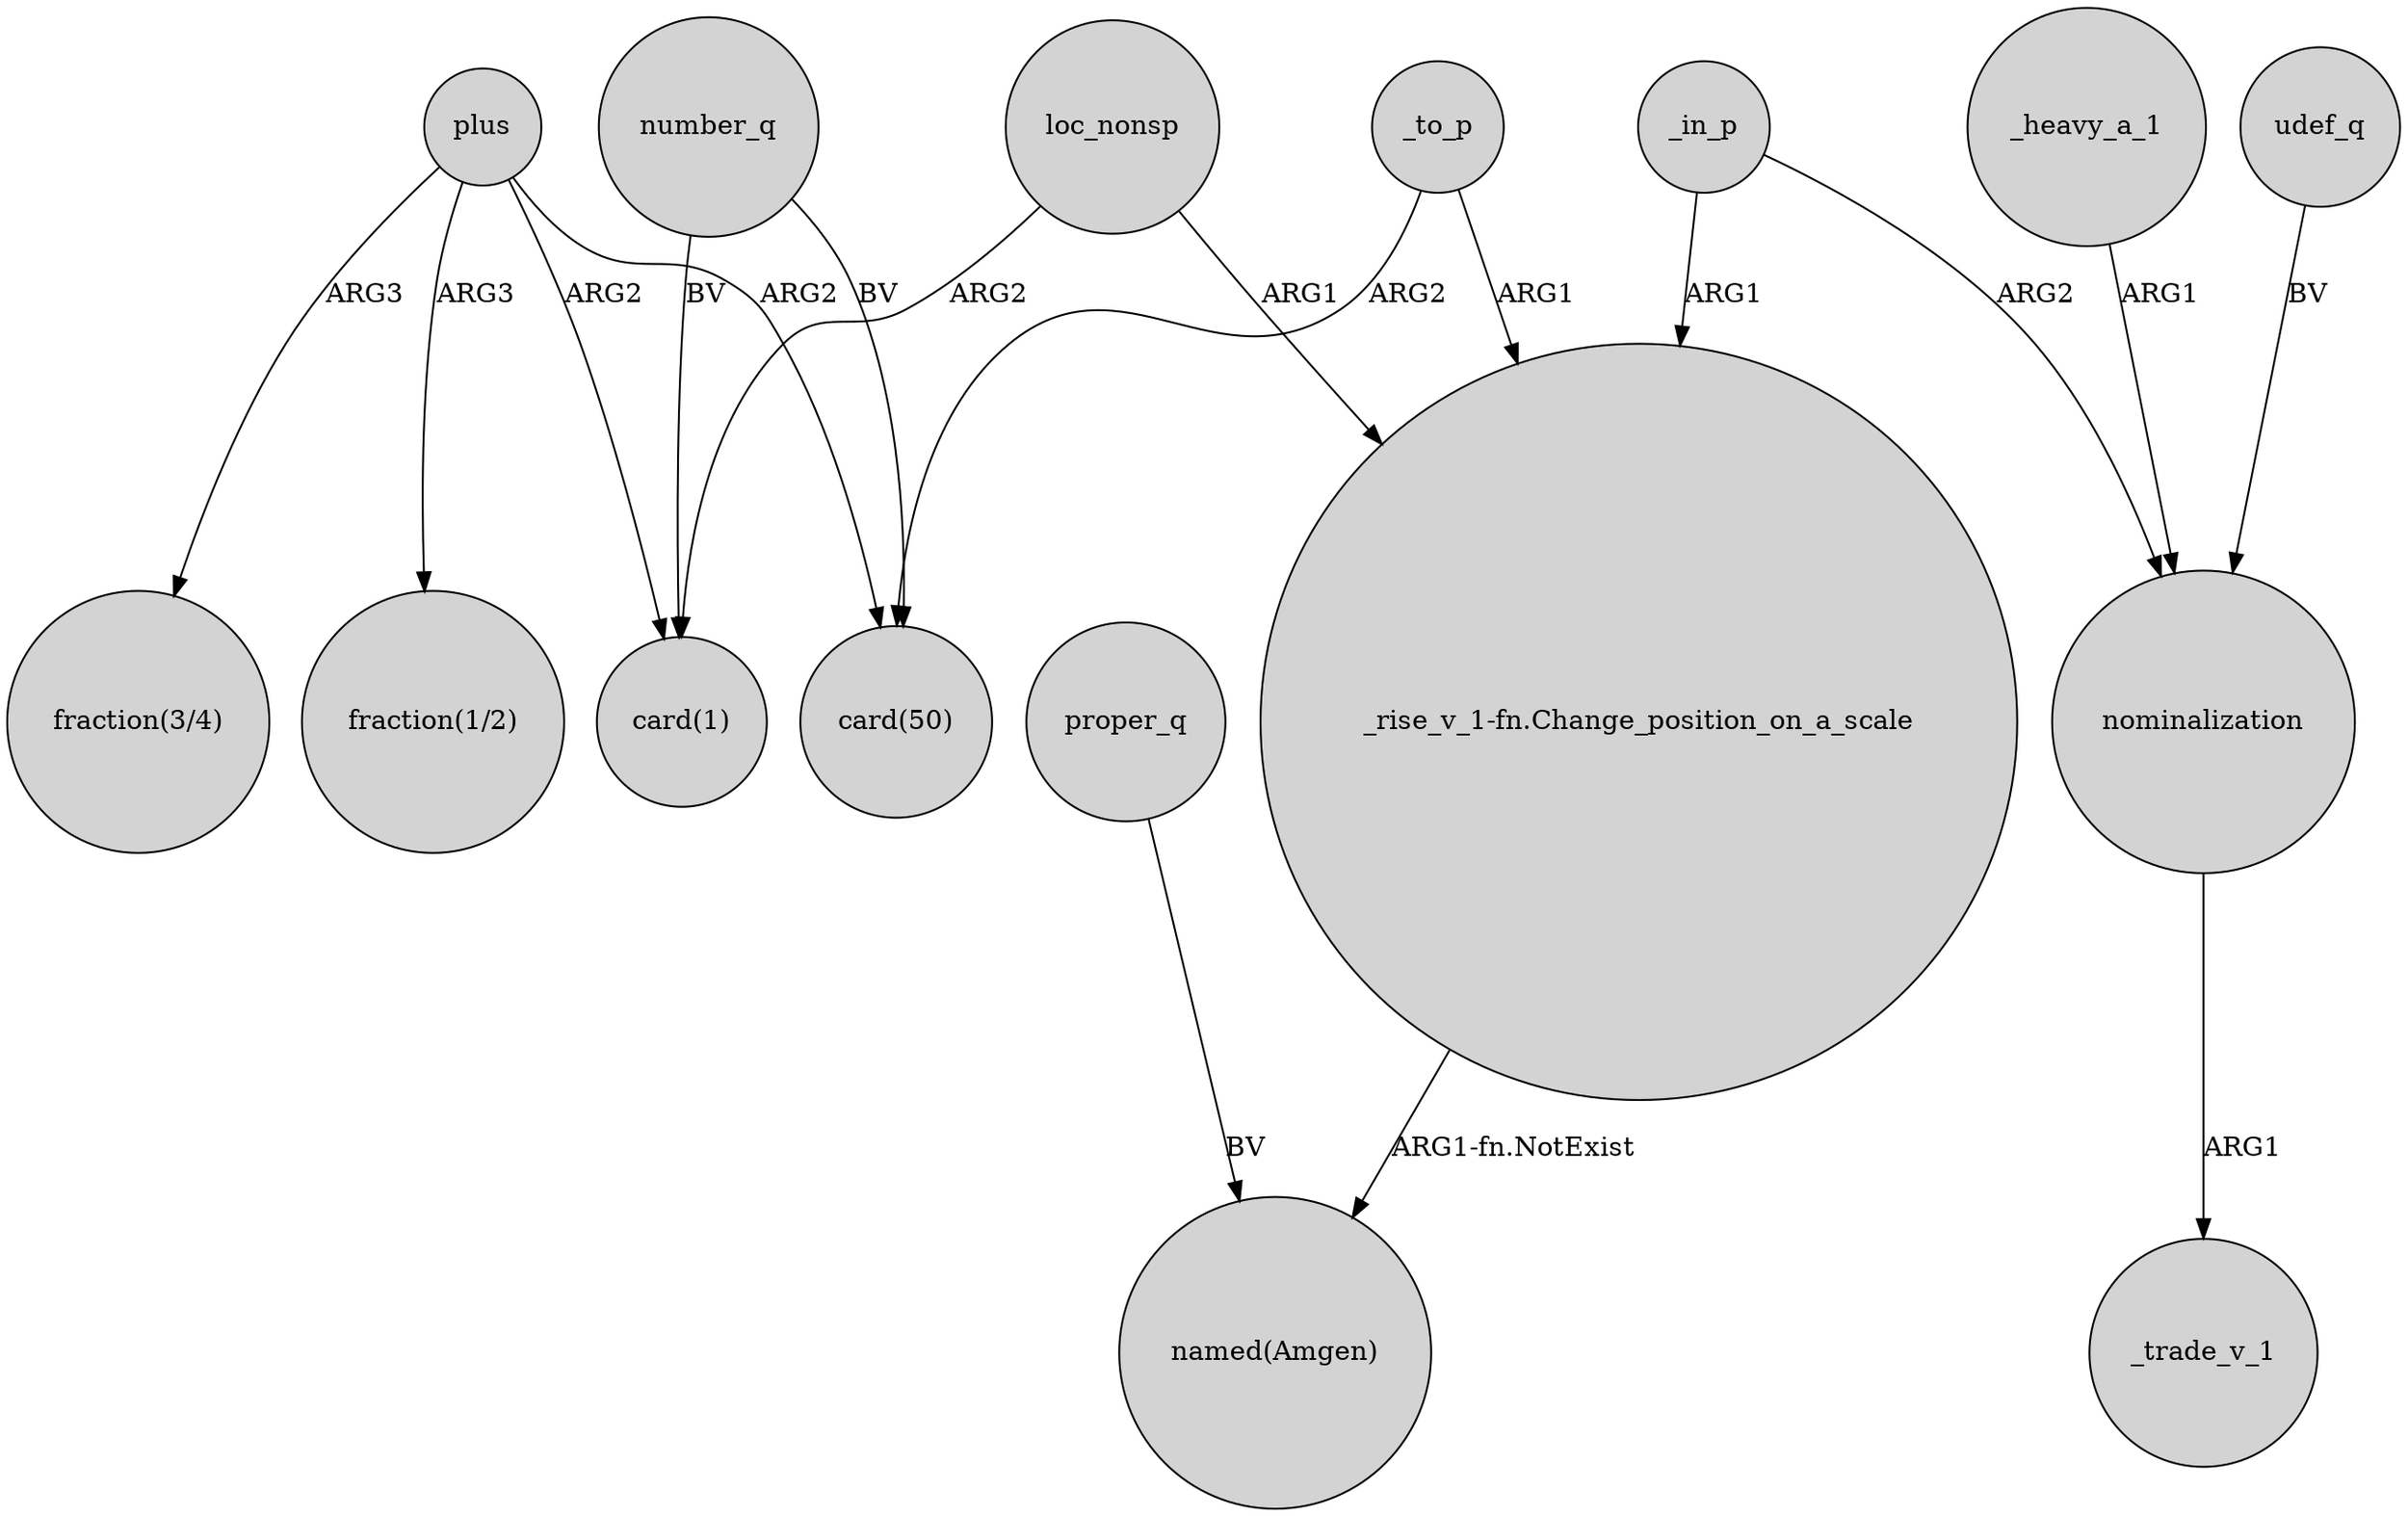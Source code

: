 digraph {
	node [shape=circle style=filled]
	plus -> "card(1)" [label=ARG2]
	number_q -> "card(50)" [label=BV]
	proper_q -> "named(Amgen)" [label=BV]
	loc_nonsp -> "_rise_v_1-fn.Change_position_on_a_scale" [label=ARG1]
	loc_nonsp -> "card(1)" [label=ARG2]
	_to_p -> "card(50)" [label=ARG2]
	plus -> "fraction(3/4)" [label=ARG3]
	_to_p -> "_rise_v_1-fn.Change_position_on_a_scale" [label=ARG1]
	_in_p -> "_rise_v_1-fn.Change_position_on_a_scale" [label=ARG1]
	_in_p -> nominalization [label=ARG2]
	nominalization -> _trade_v_1 [label=ARG1]
	plus -> "card(50)" [label=ARG2]
	udef_q -> nominalization [label=BV]
	"_rise_v_1-fn.Change_position_on_a_scale" -> "named(Amgen)" [label="ARG1-fn.NotExist"]
	number_q -> "card(1)" [label=BV]
	_heavy_a_1 -> nominalization [label=ARG1]
	plus -> "fraction(1/2)" [label=ARG3]
}
